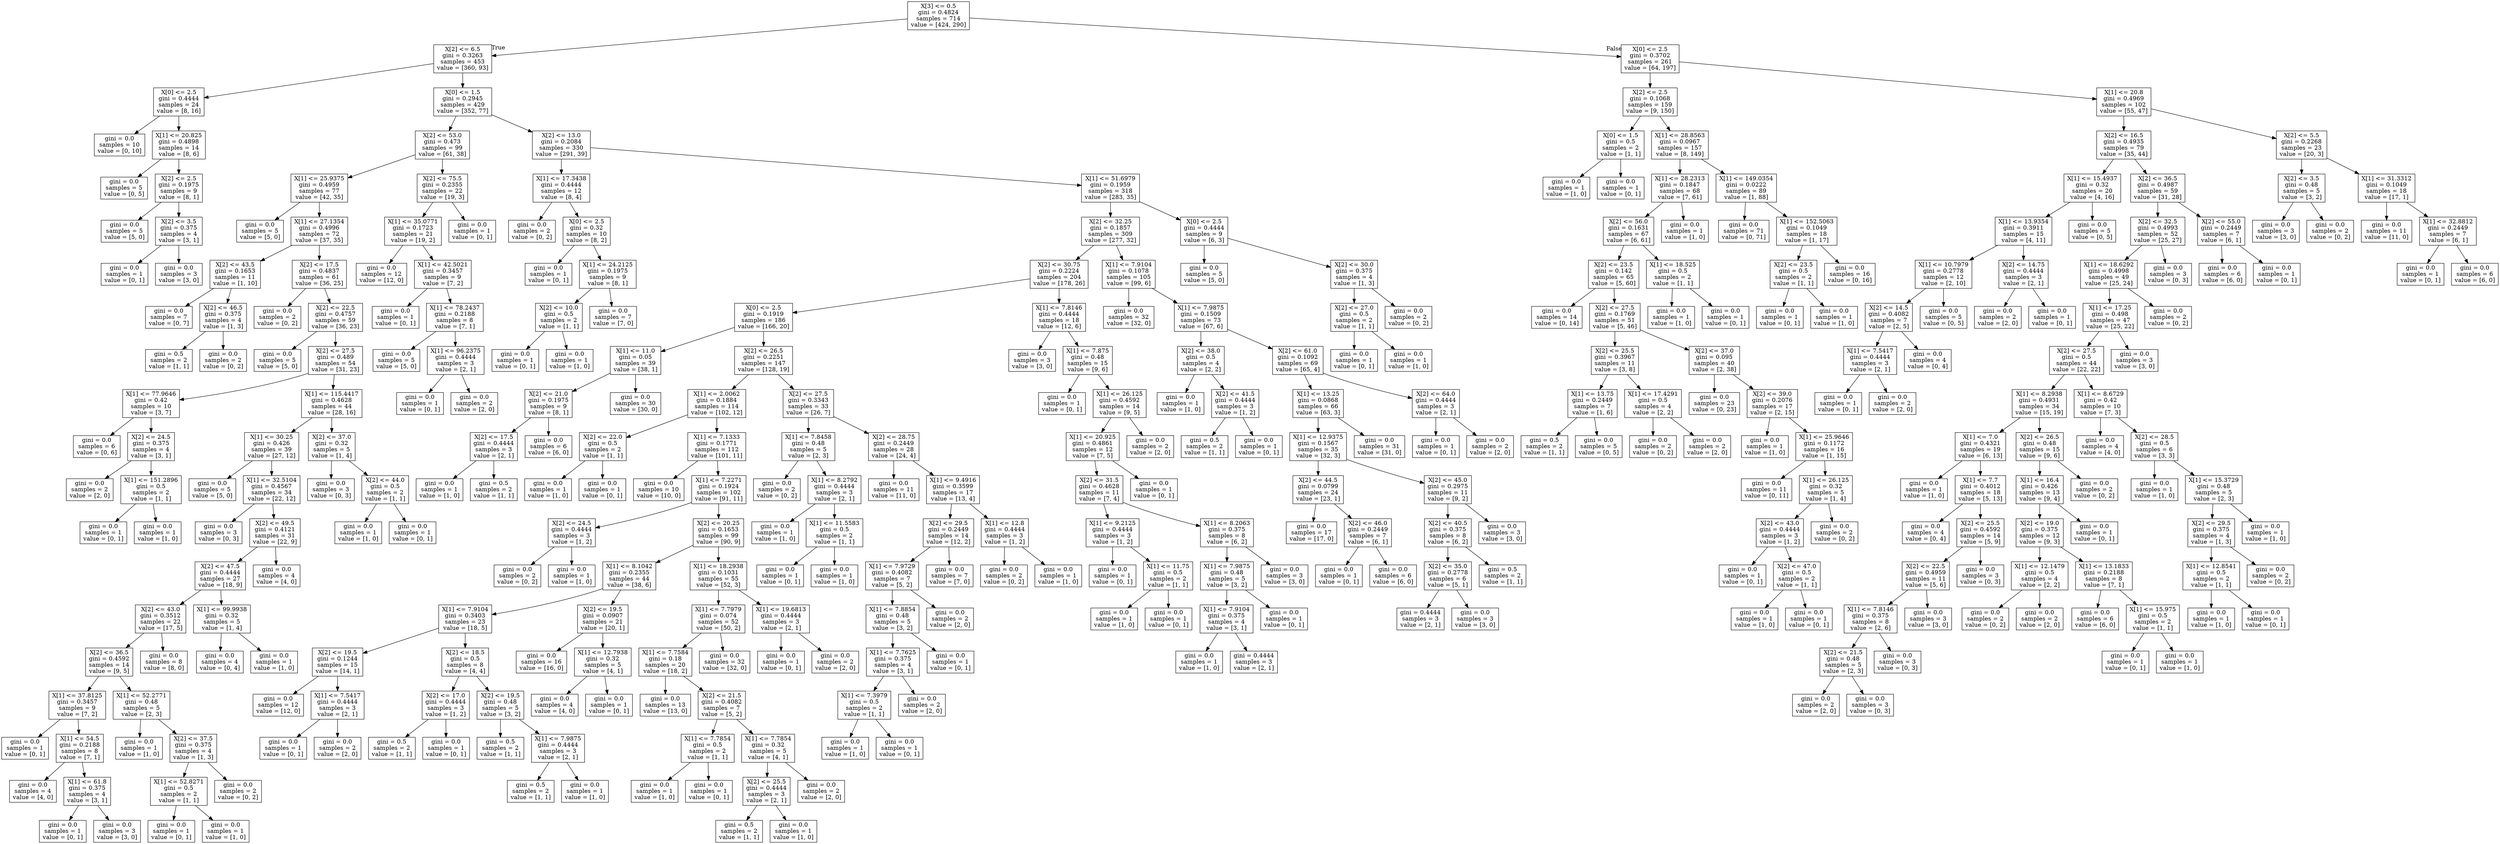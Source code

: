 digraph Tree {
node [shape=box] ;
0 [label="X[3] <= 0.5\ngini = 0.4824\nsamples = 714\nvalue = [424, 290]"] ;
1 [label="X[2] <= 6.5\ngini = 0.3263\nsamples = 453\nvalue = [360, 93]"] ;
0 -> 1 [labeldistance=2.5, labelangle=45, headlabel="True"] ;
2 [label="X[0] <= 2.5\ngini = 0.4444\nsamples = 24\nvalue = [8, 16]"] ;
1 -> 2 ;
3 [label="gini = 0.0\nsamples = 10\nvalue = [0, 10]"] ;
2 -> 3 ;
4 [label="X[1] <= 20.825\ngini = 0.4898\nsamples = 14\nvalue = [8, 6]"] ;
2 -> 4 ;
5 [label="gini = 0.0\nsamples = 5\nvalue = [0, 5]"] ;
4 -> 5 ;
6 [label="X[2] <= 2.5\ngini = 0.1975\nsamples = 9\nvalue = [8, 1]"] ;
4 -> 6 ;
7 [label="gini = 0.0\nsamples = 5\nvalue = [5, 0]"] ;
6 -> 7 ;
8 [label="X[2] <= 3.5\ngini = 0.375\nsamples = 4\nvalue = [3, 1]"] ;
6 -> 8 ;
9 [label="gini = 0.0\nsamples = 1\nvalue = [0, 1]"] ;
8 -> 9 ;
10 [label="gini = 0.0\nsamples = 3\nvalue = [3, 0]"] ;
8 -> 10 ;
11 [label="X[0] <= 1.5\ngini = 0.2945\nsamples = 429\nvalue = [352, 77]"] ;
1 -> 11 ;
12 [label="X[2] <= 53.0\ngini = 0.473\nsamples = 99\nvalue = [61, 38]"] ;
11 -> 12 ;
13 [label="X[1] <= 25.9375\ngini = 0.4959\nsamples = 77\nvalue = [42, 35]"] ;
12 -> 13 ;
14 [label="gini = 0.0\nsamples = 5\nvalue = [5, 0]"] ;
13 -> 14 ;
15 [label="X[1] <= 27.1354\ngini = 0.4996\nsamples = 72\nvalue = [37, 35]"] ;
13 -> 15 ;
16 [label="X[2] <= 43.5\ngini = 0.1653\nsamples = 11\nvalue = [1, 10]"] ;
15 -> 16 ;
17 [label="gini = 0.0\nsamples = 7\nvalue = [0, 7]"] ;
16 -> 17 ;
18 [label="X[2] <= 46.5\ngini = 0.375\nsamples = 4\nvalue = [1, 3]"] ;
16 -> 18 ;
19 [label="gini = 0.5\nsamples = 2\nvalue = [1, 1]"] ;
18 -> 19 ;
20 [label="gini = 0.0\nsamples = 2\nvalue = [0, 2]"] ;
18 -> 20 ;
21 [label="X[2] <= 17.5\ngini = 0.4837\nsamples = 61\nvalue = [36, 25]"] ;
15 -> 21 ;
22 [label="gini = 0.0\nsamples = 2\nvalue = [0, 2]"] ;
21 -> 22 ;
23 [label="X[2] <= 22.5\ngini = 0.4757\nsamples = 59\nvalue = [36, 23]"] ;
21 -> 23 ;
24 [label="gini = 0.0\nsamples = 5\nvalue = [5, 0]"] ;
23 -> 24 ;
25 [label="X[2] <= 27.5\ngini = 0.489\nsamples = 54\nvalue = [31, 23]"] ;
23 -> 25 ;
26 [label="X[1] <= 77.9646\ngini = 0.42\nsamples = 10\nvalue = [3, 7]"] ;
25 -> 26 ;
27 [label="gini = 0.0\nsamples = 6\nvalue = [0, 6]"] ;
26 -> 27 ;
28 [label="X[2] <= 24.5\ngini = 0.375\nsamples = 4\nvalue = [3, 1]"] ;
26 -> 28 ;
29 [label="gini = 0.0\nsamples = 2\nvalue = [2, 0]"] ;
28 -> 29 ;
30 [label="X[1] <= 151.2896\ngini = 0.5\nsamples = 2\nvalue = [1, 1]"] ;
28 -> 30 ;
31 [label="gini = 0.0\nsamples = 1\nvalue = [0, 1]"] ;
30 -> 31 ;
32 [label="gini = 0.0\nsamples = 1\nvalue = [1, 0]"] ;
30 -> 32 ;
33 [label="X[1] <= 115.4417\ngini = 0.4628\nsamples = 44\nvalue = [28, 16]"] ;
25 -> 33 ;
34 [label="X[1] <= 30.25\ngini = 0.426\nsamples = 39\nvalue = [27, 12]"] ;
33 -> 34 ;
35 [label="gini = 0.0\nsamples = 5\nvalue = [5, 0]"] ;
34 -> 35 ;
36 [label="X[1] <= 32.5104\ngini = 0.4567\nsamples = 34\nvalue = [22, 12]"] ;
34 -> 36 ;
37 [label="gini = 0.0\nsamples = 3\nvalue = [0, 3]"] ;
36 -> 37 ;
38 [label="X[2] <= 49.5\ngini = 0.4121\nsamples = 31\nvalue = [22, 9]"] ;
36 -> 38 ;
39 [label="X[2] <= 47.5\ngini = 0.4444\nsamples = 27\nvalue = [18, 9]"] ;
38 -> 39 ;
40 [label="X[2] <= 43.0\ngini = 0.3512\nsamples = 22\nvalue = [17, 5]"] ;
39 -> 40 ;
41 [label="X[2] <= 36.5\ngini = 0.4592\nsamples = 14\nvalue = [9, 5]"] ;
40 -> 41 ;
42 [label="X[1] <= 37.8125\ngini = 0.3457\nsamples = 9\nvalue = [7, 2]"] ;
41 -> 42 ;
43 [label="gini = 0.0\nsamples = 1\nvalue = [0, 1]"] ;
42 -> 43 ;
44 [label="X[1] <= 54.5\ngini = 0.2188\nsamples = 8\nvalue = [7, 1]"] ;
42 -> 44 ;
45 [label="gini = 0.0\nsamples = 4\nvalue = [4, 0]"] ;
44 -> 45 ;
46 [label="X[1] <= 61.8\ngini = 0.375\nsamples = 4\nvalue = [3, 1]"] ;
44 -> 46 ;
47 [label="gini = 0.0\nsamples = 1\nvalue = [0, 1]"] ;
46 -> 47 ;
48 [label="gini = 0.0\nsamples = 3\nvalue = [3, 0]"] ;
46 -> 48 ;
49 [label="X[1] <= 52.2771\ngini = 0.48\nsamples = 5\nvalue = [2, 3]"] ;
41 -> 49 ;
50 [label="gini = 0.0\nsamples = 1\nvalue = [1, 0]"] ;
49 -> 50 ;
51 [label="X[2] <= 37.5\ngini = 0.375\nsamples = 4\nvalue = [1, 3]"] ;
49 -> 51 ;
52 [label="X[1] <= 52.8271\ngini = 0.5\nsamples = 2\nvalue = [1, 1]"] ;
51 -> 52 ;
53 [label="gini = 0.0\nsamples = 1\nvalue = [0, 1]"] ;
52 -> 53 ;
54 [label="gini = 0.0\nsamples = 1\nvalue = [1, 0]"] ;
52 -> 54 ;
55 [label="gini = 0.0\nsamples = 2\nvalue = [0, 2]"] ;
51 -> 55 ;
56 [label="gini = 0.0\nsamples = 8\nvalue = [8, 0]"] ;
40 -> 56 ;
57 [label="X[1] <= 99.9938\ngini = 0.32\nsamples = 5\nvalue = [1, 4]"] ;
39 -> 57 ;
58 [label="gini = 0.0\nsamples = 4\nvalue = [0, 4]"] ;
57 -> 58 ;
59 [label="gini = 0.0\nsamples = 1\nvalue = [1, 0]"] ;
57 -> 59 ;
60 [label="gini = 0.0\nsamples = 4\nvalue = [4, 0]"] ;
38 -> 60 ;
61 [label="X[2] <= 37.0\ngini = 0.32\nsamples = 5\nvalue = [1, 4]"] ;
33 -> 61 ;
62 [label="gini = 0.0\nsamples = 3\nvalue = [0, 3]"] ;
61 -> 62 ;
63 [label="X[2] <= 44.0\ngini = 0.5\nsamples = 2\nvalue = [1, 1]"] ;
61 -> 63 ;
64 [label="gini = 0.0\nsamples = 1\nvalue = [1, 0]"] ;
63 -> 64 ;
65 [label="gini = 0.0\nsamples = 1\nvalue = [0, 1]"] ;
63 -> 65 ;
66 [label="X[2] <= 75.5\ngini = 0.2355\nsamples = 22\nvalue = [19, 3]"] ;
12 -> 66 ;
67 [label="X[1] <= 35.0771\ngini = 0.1723\nsamples = 21\nvalue = [19, 2]"] ;
66 -> 67 ;
68 [label="gini = 0.0\nsamples = 12\nvalue = [12, 0]"] ;
67 -> 68 ;
69 [label="X[1] <= 42.5021\ngini = 0.3457\nsamples = 9\nvalue = [7, 2]"] ;
67 -> 69 ;
70 [label="gini = 0.0\nsamples = 1\nvalue = [0, 1]"] ;
69 -> 70 ;
71 [label="X[1] <= 78.2437\ngini = 0.2188\nsamples = 8\nvalue = [7, 1]"] ;
69 -> 71 ;
72 [label="gini = 0.0\nsamples = 5\nvalue = [5, 0]"] ;
71 -> 72 ;
73 [label="X[1] <= 96.2375\ngini = 0.4444\nsamples = 3\nvalue = [2, 1]"] ;
71 -> 73 ;
74 [label="gini = 0.0\nsamples = 1\nvalue = [0, 1]"] ;
73 -> 74 ;
75 [label="gini = 0.0\nsamples = 2\nvalue = [2, 0]"] ;
73 -> 75 ;
76 [label="gini = 0.0\nsamples = 1\nvalue = [0, 1]"] ;
66 -> 76 ;
77 [label="X[2] <= 13.0\ngini = 0.2084\nsamples = 330\nvalue = [291, 39]"] ;
11 -> 77 ;
78 [label="X[1] <= 17.3438\ngini = 0.4444\nsamples = 12\nvalue = [8, 4]"] ;
77 -> 78 ;
79 [label="gini = 0.0\nsamples = 2\nvalue = [0, 2]"] ;
78 -> 79 ;
80 [label="X[0] <= 2.5\ngini = 0.32\nsamples = 10\nvalue = [8, 2]"] ;
78 -> 80 ;
81 [label="gini = 0.0\nsamples = 1\nvalue = [0, 1]"] ;
80 -> 81 ;
82 [label="X[1] <= 24.2125\ngini = 0.1975\nsamples = 9\nvalue = [8, 1]"] ;
80 -> 82 ;
83 [label="X[2] <= 10.0\ngini = 0.5\nsamples = 2\nvalue = [1, 1]"] ;
82 -> 83 ;
84 [label="gini = 0.0\nsamples = 1\nvalue = [0, 1]"] ;
83 -> 84 ;
85 [label="gini = 0.0\nsamples = 1\nvalue = [1, 0]"] ;
83 -> 85 ;
86 [label="gini = 0.0\nsamples = 7\nvalue = [7, 0]"] ;
82 -> 86 ;
87 [label="X[1] <= 51.6979\ngini = 0.1959\nsamples = 318\nvalue = [283, 35]"] ;
77 -> 87 ;
88 [label="X[2] <= 32.25\ngini = 0.1857\nsamples = 309\nvalue = [277, 32]"] ;
87 -> 88 ;
89 [label="X[2] <= 30.75\ngini = 0.2224\nsamples = 204\nvalue = [178, 26]"] ;
88 -> 89 ;
90 [label="X[0] <= 2.5\ngini = 0.1919\nsamples = 186\nvalue = [166, 20]"] ;
89 -> 90 ;
91 [label="X[1] <= 11.0\ngini = 0.05\nsamples = 39\nvalue = [38, 1]"] ;
90 -> 91 ;
92 [label="X[2] <= 21.0\ngini = 0.1975\nsamples = 9\nvalue = [8, 1]"] ;
91 -> 92 ;
93 [label="X[2] <= 17.5\ngini = 0.4444\nsamples = 3\nvalue = [2, 1]"] ;
92 -> 93 ;
94 [label="gini = 0.0\nsamples = 1\nvalue = [1, 0]"] ;
93 -> 94 ;
95 [label="gini = 0.5\nsamples = 2\nvalue = [1, 1]"] ;
93 -> 95 ;
96 [label="gini = 0.0\nsamples = 6\nvalue = [6, 0]"] ;
92 -> 96 ;
97 [label="gini = 0.0\nsamples = 30\nvalue = [30, 0]"] ;
91 -> 97 ;
98 [label="X[2] <= 26.5\ngini = 0.2251\nsamples = 147\nvalue = [128, 19]"] ;
90 -> 98 ;
99 [label="X[1] <= 2.0062\ngini = 0.1884\nsamples = 114\nvalue = [102, 12]"] ;
98 -> 99 ;
100 [label="X[2] <= 22.0\ngini = 0.5\nsamples = 2\nvalue = [1, 1]"] ;
99 -> 100 ;
101 [label="gini = 0.0\nsamples = 1\nvalue = [1, 0]"] ;
100 -> 101 ;
102 [label="gini = 0.0\nsamples = 1\nvalue = [0, 1]"] ;
100 -> 102 ;
103 [label="X[1] <= 7.1333\ngini = 0.1771\nsamples = 112\nvalue = [101, 11]"] ;
99 -> 103 ;
104 [label="gini = 0.0\nsamples = 10\nvalue = [10, 0]"] ;
103 -> 104 ;
105 [label="X[1] <= 7.2271\ngini = 0.1924\nsamples = 102\nvalue = [91, 11]"] ;
103 -> 105 ;
106 [label="X[2] <= 24.5\ngini = 0.4444\nsamples = 3\nvalue = [1, 2]"] ;
105 -> 106 ;
107 [label="gini = 0.0\nsamples = 2\nvalue = [0, 2]"] ;
106 -> 107 ;
108 [label="gini = 0.0\nsamples = 1\nvalue = [1, 0]"] ;
106 -> 108 ;
109 [label="X[2] <= 20.25\ngini = 0.1653\nsamples = 99\nvalue = [90, 9]"] ;
105 -> 109 ;
110 [label="X[1] <= 8.1042\ngini = 0.2355\nsamples = 44\nvalue = [38, 6]"] ;
109 -> 110 ;
111 [label="X[1] <= 7.9104\ngini = 0.3403\nsamples = 23\nvalue = [18, 5]"] ;
110 -> 111 ;
112 [label="X[2] <= 19.5\ngini = 0.1244\nsamples = 15\nvalue = [14, 1]"] ;
111 -> 112 ;
113 [label="gini = 0.0\nsamples = 12\nvalue = [12, 0]"] ;
112 -> 113 ;
114 [label="X[1] <= 7.5417\ngini = 0.4444\nsamples = 3\nvalue = [2, 1]"] ;
112 -> 114 ;
115 [label="gini = 0.0\nsamples = 1\nvalue = [0, 1]"] ;
114 -> 115 ;
116 [label="gini = 0.0\nsamples = 2\nvalue = [2, 0]"] ;
114 -> 116 ;
117 [label="X[2] <= 18.5\ngini = 0.5\nsamples = 8\nvalue = [4, 4]"] ;
111 -> 117 ;
118 [label="X[2] <= 17.0\ngini = 0.4444\nsamples = 3\nvalue = [1, 2]"] ;
117 -> 118 ;
119 [label="gini = 0.5\nsamples = 2\nvalue = [1, 1]"] ;
118 -> 119 ;
120 [label="gini = 0.0\nsamples = 1\nvalue = [0, 1]"] ;
118 -> 120 ;
121 [label="X[2] <= 19.5\ngini = 0.48\nsamples = 5\nvalue = [3, 2]"] ;
117 -> 121 ;
122 [label="gini = 0.5\nsamples = 2\nvalue = [1, 1]"] ;
121 -> 122 ;
123 [label="X[1] <= 7.9875\ngini = 0.4444\nsamples = 3\nvalue = [2, 1]"] ;
121 -> 123 ;
124 [label="gini = 0.5\nsamples = 2\nvalue = [1, 1]"] ;
123 -> 124 ;
125 [label="gini = 0.0\nsamples = 1\nvalue = [1, 0]"] ;
123 -> 125 ;
126 [label="X[2] <= 19.5\ngini = 0.0907\nsamples = 21\nvalue = [20, 1]"] ;
110 -> 126 ;
127 [label="gini = 0.0\nsamples = 16\nvalue = [16, 0]"] ;
126 -> 127 ;
128 [label="X[1] <= 12.7938\ngini = 0.32\nsamples = 5\nvalue = [4, 1]"] ;
126 -> 128 ;
129 [label="gini = 0.0\nsamples = 4\nvalue = [4, 0]"] ;
128 -> 129 ;
130 [label="gini = 0.0\nsamples = 1\nvalue = [0, 1]"] ;
128 -> 130 ;
131 [label="X[1] <= 18.2938\ngini = 0.1031\nsamples = 55\nvalue = [52, 3]"] ;
109 -> 131 ;
132 [label="X[1] <= 7.7979\ngini = 0.074\nsamples = 52\nvalue = [50, 2]"] ;
131 -> 132 ;
133 [label="X[1] <= 7.7584\ngini = 0.18\nsamples = 20\nvalue = [18, 2]"] ;
132 -> 133 ;
134 [label="gini = 0.0\nsamples = 13\nvalue = [13, 0]"] ;
133 -> 134 ;
135 [label="X[2] <= 21.5\ngini = 0.4082\nsamples = 7\nvalue = [5, 2]"] ;
133 -> 135 ;
136 [label="X[1] <= 7.7854\ngini = 0.5\nsamples = 2\nvalue = [1, 1]"] ;
135 -> 136 ;
137 [label="gini = 0.0\nsamples = 1\nvalue = [1, 0]"] ;
136 -> 137 ;
138 [label="gini = 0.0\nsamples = 1\nvalue = [0, 1]"] ;
136 -> 138 ;
139 [label="X[1] <= 7.7854\ngini = 0.32\nsamples = 5\nvalue = [4, 1]"] ;
135 -> 139 ;
140 [label="X[2] <= 25.5\ngini = 0.4444\nsamples = 3\nvalue = [2, 1]"] ;
139 -> 140 ;
141 [label="gini = 0.5\nsamples = 2\nvalue = [1, 1]"] ;
140 -> 141 ;
142 [label="gini = 0.0\nsamples = 1\nvalue = [1, 0]"] ;
140 -> 142 ;
143 [label="gini = 0.0\nsamples = 2\nvalue = [2, 0]"] ;
139 -> 143 ;
144 [label="gini = 0.0\nsamples = 32\nvalue = [32, 0]"] ;
132 -> 144 ;
145 [label="X[1] <= 19.6813\ngini = 0.4444\nsamples = 3\nvalue = [2, 1]"] ;
131 -> 145 ;
146 [label="gini = 0.0\nsamples = 1\nvalue = [0, 1]"] ;
145 -> 146 ;
147 [label="gini = 0.0\nsamples = 2\nvalue = [2, 0]"] ;
145 -> 147 ;
148 [label="X[2] <= 27.5\ngini = 0.3343\nsamples = 33\nvalue = [26, 7]"] ;
98 -> 148 ;
149 [label="X[1] <= 7.8458\ngini = 0.48\nsamples = 5\nvalue = [2, 3]"] ;
148 -> 149 ;
150 [label="gini = 0.0\nsamples = 2\nvalue = [0, 2]"] ;
149 -> 150 ;
151 [label="X[1] <= 8.2792\ngini = 0.4444\nsamples = 3\nvalue = [2, 1]"] ;
149 -> 151 ;
152 [label="gini = 0.0\nsamples = 1\nvalue = [1, 0]"] ;
151 -> 152 ;
153 [label="X[1] <= 11.5583\ngini = 0.5\nsamples = 2\nvalue = [1, 1]"] ;
151 -> 153 ;
154 [label="gini = 0.0\nsamples = 1\nvalue = [0, 1]"] ;
153 -> 154 ;
155 [label="gini = 0.0\nsamples = 1\nvalue = [1, 0]"] ;
153 -> 155 ;
156 [label="X[2] <= 28.75\ngini = 0.2449\nsamples = 28\nvalue = [24, 4]"] ;
148 -> 156 ;
157 [label="gini = 0.0\nsamples = 11\nvalue = [11, 0]"] ;
156 -> 157 ;
158 [label="X[1] <= 9.4916\ngini = 0.3599\nsamples = 17\nvalue = [13, 4]"] ;
156 -> 158 ;
159 [label="X[2] <= 29.5\ngini = 0.2449\nsamples = 14\nvalue = [12, 2]"] ;
158 -> 159 ;
160 [label="X[1] <= 7.9729\ngini = 0.4082\nsamples = 7\nvalue = [5, 2]"] ;
159 -> 160 ;
161 [label="X[1] <= 7.8854\ngini = 0.48\nsamples = 5\nvalue = [3, 2]"] ;
160 -> 161 ;
162 [label="X[1] <= 7.7625\ngini = 0.375\nsamples = 4\nvalue = [3, 1]"] ;
161 -> 162 ;
163 [label="X[1] <= 7.3979\ngini = 0.5\nsamples = 2\nvalue = [1, 1]"] ;
162 -> 163 ;
164 [label="gini = 0.0\nsamples = 1\nvalue = [1, 0]"] ;
163 -> 164 ;
165 [label="gini = 0.0\nsamples = 1\nvalue = [0, 1]"] ;
163 -> 165 ;
166 [label="gini = 0.0\nsamples = 2\nvalue = [2, 0]"] ;
162 -> 166 ;
167 [label="gini = 0.0\nsamples = 1\nvalue = [0, 1]"] ;
161 -> 167 ;
168 [label="gini = 0.0\nsamples = 2\nvalue = [2, 0]"] ;
160 -> 168 ;
169 [label="gini = 0.0\nsamples = 7\nvalue = [7, 0]"] ;
159 -> 169 ;
170 [label="X[1] <= 12.8\ngini = 0.4444\nsamples = 3\nvalue = [1, 2]"] ;
158 -> 170 ;
171 [label="gini = 0.0\nsamples = 2\nvalue = [0, 2]"] ;
170 -> 171 ;
172 [label="gini = 0.0\nsamples = 1\nvalue = [1, 0]"] ;
170 -> 172 ;
173 [label="X[1] <= 7.8146\ngini = 0.4444\nsamples = 18\nvalue = [12, 6]"] ;
89 -> 173 ;
174 [label="gini = 0.0\nsamples = 3\nvalue = [3, 0]"] ;
173 -> 174 ;
175 [label="X[1] <= 7.875\ngini = 0.48\nsamples = 15\nvalue = [9, 6]"] ;
173 -> 175 ;
176 [label="gini = 0.0\nsamples = 1\nvalue = [0, 1]"] ;
175 -> 176 ;
177 [label="X[1] <= 26.125\ngini = 0.4592\nsamples = 14\nvalue = [9, 5]"] ;
175 -> 177 ;
178 [label="X[1] <= 20.925\ngini = 0.4861\nsamples = 12\nvalue = [7, 5]"] ;
177 -> 178 ;
179 [label="X[2] <= 31.5\ngini = 0.4628\nsamples = 11\nvalue = [7, 4]"] ;
178 -> 179 ;
180 [label="X[1] <= 9.2125\ngini = 0.4444\nsamples = 3\nvalue = [1, 2]"] ;
179 -> 180 ;
181 [label="gini = 0.0\nsamples = 1\nvalue = [0, 1]"] ;
180 -> 181 ;
182 [label="X[1] <= 11.75\ngini = 0.5\nsamples = 2\nvalue = [1, 1]"] ;
180 -> 182 ;
183 [label="gini = 0.0\nsamples = 1\nvalue = [1, 0]"] ;
182 -> 183 ;
184 [label="gini = 0.0\nsamples = 1\nvalue = [0, 1]"] ;
182 -> 184 ;
185 [label="X[1] <= 8.2063\ngini = 0.375\nsamples = 8\nvalue = [6, 2]"] ;
179 -> 185 ;
186 [label="X[1] <= 7.9875\ngini = 0.48\nsamples = 5\nvalue = [3, 2]"] ;
185 -> 186 ;
187 [label="X[1] <= 7.9104\ngini = 0.375\nsamples = 4\nvalue = [3, 1]"] ;
186 -> 187 ;
188 [label="gini = 0.0\nsamples = 1\nvalue = [1, 0]"] ;
187 -> 188 ;
189 [label="gini = 0.4444\nsamples = 3\nvalue = [2, 1]"] ;
187 -> 189 ;
190 [label="gini = 0.0\nsamples = 1\nvalue = [0, 1]"] ;
186 -> 190 ;
191 [label="gini = 0.0\nsamples = 3\nvalue = [3, 0]"] ;
185 -> 191 ;
192 [label="gini = 0.0\nsamples = 1\nvalue = [0, 1]"] ;
178 -> 192 ;
193 [label="gini = 0.0\nsamples = 2\nvalue = [2, 0]"] ;
177 -> 193 ;
194 [label="X[1] <= 7.9104\ngini = 0.1078\nsamples = 105\nvalue = [99, 6]"] ;
88 -> 194 ;
195 [label="gini = 0.0\nsamples = 32\nvalue = [32, 0]"] ;
194 -> 195 ;
196 [label="X[1] <= 7.9875\ngini = 0.1509\nsamples = 73\nvalue = [67, 6]"] ;
194 -> 196 ;
197 [label="X[2] <= 38.0\ngini = 0.5\nsamples = 4\nvalue = [2, 2]"] ;
196 -> 197 ;
198 [label="gini = 0.0\nsamples = 1\nvalue = [1, 0]"] ;
197 -> 198 ;
199 [label="X[2] <= 41.5\ngini = 0.4444\nsamples = 3\nvalue = [1, 2]"] ;
197 -> 199 ;
200 [label="gini = 0.5\nsamples = 2\nvalue = [1, 1]"] ;
199 -> 200 ;
201 [label="gini = 0.0\nsamples = 1\nvalue = [0, 1]"] ;
199 -> 201 ;
202 [label="X[2] <= 61.0\ngini = 0.1092\nsamples = 69\nvalue = [65, 4]"] ;
196 -> 202 ;
203 [label="X[1] <= 13.25\ngini = 0.0868\nsamples = 66\nvalue = [63, 3]"] ;
202 -> 203 ;
204 [label="X[1] <= 12.9375\ngini = 0.1567\nsamples = 35\nvalue = [32, 3]"] ;
203 -> 204 ;
205 [label="X[2] <= 44.5\ngini = 0.0799\nsamples = 24\nvalue = [23, 1]"] ;
204 -> 205 ;
206 [label="gini = 0.0\nsamples = 17\nvalue = [17, 0]"] ;
205 -> 206 ;
207 [label="X[2] <= 46.0\ngini = 0.2449\nsamples = 7\nvalue = [6, 1]"] ;
205 -> 207 ;
208 [label="gini = 0.0\nsamples = 1\nvalue = [0, 1]"] ;
207 -> 208 ;
209 [label="gini = 0.0\nsamples = 6\nvalue = [6, 0]"] ;
207 -> 209 ;
210 [label="X[2] <= 45.0\ngini = 0.2975\nsamples = 11\nvalue = [9, 2]"] ;
204 -> 210 ;
211 [label="X[2] <= 40.5\ngini = 0.375\nsamples = 8\nvalue = [6, 2]"] ;
210 -> 211 ;
212 [label="X[2] <= 35.0\ngini = 0.2778\nsamples = 6\nvalue = [5, 1]"] ;
211 -> 212 ;
213 [label="gini = 0.4444\nsamples = 3\nvalue = [2, 1]"] ;
212 -> 213 ;
214 [label="gini = 0.0\nsamples = 3\nvalue = [3, 0]"] ;
212 -> 214 ;
215 [label="gini = 0.5\nsamples = 2\nvalue = [1, 1]"] ;
211 -> 215 ;
216 [label="gini = 0.0\nsamples = 3\nvalue = [3, 0]"] ;
210 -> 216 ;
217 [label="gini = 0.0\nsamples = 31\nvalue = [31, 0]"] ;
203 -> 217 ;
218 [label="X[2] <= 64.0\ngini = 0.4444\nsamples = 3\nvalue = [2, 1]"] ;
202 -> 218 ;
219 [label="gini = 0.0\nsamples = 1\nvalue = [0, 1]"] ;
218 -> 219 ;
220 [label="gini = 0.0\nsamples = 2\nvalue = [2, 0]"] ;
218 -> 220 ;
221 [label="X[0] <= 2.5\ngini = 0.4444\nsamples = 9\nvalue = [6, 3]"] ;
87 -> 221 ;
222 [label="gini = 0.0\nsamples = 5\nvalue = [5, 0]"] ;
221 -> 222 ;
223 [label="X[2] <= 30.0\ngini = 0.375\nsamples = 4\nvalue = [1, 3]"] ;
221 -> 223 ;
224 [label="X[2] <= 27.0\ngini = 0.5\nsamples = 2\nvalue = [1, 1]"] ;
223 -> 224 ;
225 [label="gini = 0.0\nsamples = 1\nvalue = [0, 1]"] ;
224 -> 225 ;
226 [label="gini = 0.0\nsamples = 1\nvalue = [1, 0]"] ;
224 -> 226 ;
227 [label="gini = 0.0\nsamples = 2\nvalue = [0, 2]"] ;
223 -> 227 ;
228 [label="X[0] <= 2.5\ngini = 0.3702\nsamples = 261\nvalue = [64, 197]"] ;
0 -> 228 [labeldistance=2.5, labelangle=-45, headlabel="False"] ;
229 [label="X[2] <= 2.5\ngini = 0.1068\nsamples = 159\nvalue = [9, 150]"] ;
228 -> 229 ;
230 [label="X[0] <= 1.5\ngini = 0.5\nsamples = 2\nvalue = [1, 1]"] ;
229 -> 230 ;
231 [label="gini = 0.0\nsamples = 1\nvalue = [1, 0]"] ;
230 -> 231 ;
232 [label="gini = 0.0\nsamples = 1\nvalue = [0, 1]"] ;
230 -> 232 ;
233 [label="X[1] <= 28.8563\ngini = 0.0967\nsamples = 157\nvalue = [8, 149]"] ;
229 -> 233 ;
234 [label="X[1] <= 28.2313\ngini = 0.1847\nsamples = 68\nvalue = [7, 61]"] ;
233 -> 234 ;
235 [label="X[2] <= 56.0\ngini = 0.1631\nsamples = 67\nvalue = [6, 61]"] ;
234 -> 235 ;
236 [label="X[2] <= 23.5\ngini = 0.142\nsamples = 65\nvalue = [5, 60]"] ;
235 -> 236 ;
237 [label="gini = 0.0\nsamples = 14\nvalue = [0, 14]"] ;
236 -> 237 ;
238 [label="X[2] <= 27.5\ngini = 0.1769\nsamples = 51\nvalue = [5, 46]"] ;
236 -> 238 ;
239 [label="X[2] <= 25.5\ngini = 0.3967\nsamples = 11\nvalue = [3, 8]"] ;
238 -> 239 ;
240 [label="X[1] <= 13.75\ngini = 0.2449\nsamples = 7\nvalue = [1, 6]"] ;
239 -> 240 ;
241 [label="gini = 0.5\nsamples = 2\nvalue = [1, 1]"] ;
240 -> 241 ;
242 [label="gini = 0.0\nsamples = 5\nvalue = [0, 5]"] ;
240 -> 242 ;
243 [label="X[1] <= 17.4291\ngini = 0.5\nsamples = 4\nvalue = [2, 2]"] ;
239 -> 243 ;
244 [label="gini = 0.0\nsamples = 2\nvalue = [0, 2]"] ;
243 -> 244 ;
245 [label="gini = 0.0\nsamples = 2\nvalue = [2, 0]"] ;
243 -> 245 ;
246 [label="X[2] <= 37.0\ngini = 0.095\nsamples = 40\nvalue = [2, 38]"] ;
238 -> 246 ;
247 [label="gini = 0.0\nsamples = 23\nvalue = [0, 23]"] ;
246 -> 247 ;
248 [label="X[2] <= 39.0\ngini = 0.2076\nsamples = 17\nvalue = [2, 15]"] ;
246 -> 248 ;
249 [label="gini = 0.0\nsamples = 1\nvalue = [1, 0]"] ;
248 -> 249 ;
250 [label="X[1] <= 25.9646\ngini = 0.1172\nsamples = 16\nvalue = [1, 15]"] ;
248 -> 250 ;
251 [label="gini = 0.0\nsamples = 11\nvalue = [0, 11]"] ;
250 -> 251 ;
252 [label="X[1] <= 26.125\ngini = 0.32\nsamples = 5\nvalue = [1, 4]"] ;
250 -> 252 ;
253 [label="X[2] <= 43.0\ngini = 0.4444\nsamples = 3\nvalue = [1, 2]"] ;
252 -> 253 ;
254 [label="gini = 0.0\nsamples = 1\nvalue = [0, 1]"] ;
253 -> 254 ;
255 [label="X[2] <= 47.0\ngini = 0.5\nsamples = 2\nvalue = [1, 1]"] ;
253 -> 255 ;
256 [label="gini = 0.0\nsamples = 1\nvalue = [1, 0]"] ;
255 -> 256 ;
257 [label="gini = 0.0\nsamples = 1\nvalue = [0, 1]"] ;
255 -> 257 ;
258 [label="gini = 0.0\nsamples = 2\nvalue = [0, 2]"] ;
252 -> 258 ;
259 [label="X[1] <= 18.525\ngini = 0.5\nsamples = 2\nvalue = [1, 1]"] ;
235 -> 259 ;
260 [label="gini = 0.0\nsamples = 1\nvalue = [1, 0]"] ;
259 -> 260 ;
261 [label="gini = 0.0\nsamples = 1\nvalue = [0, 1]"] ;
259 -> 261 ;
262 [label="gini = 0.0\nsamples = 1\nvalue = [1, 0]"] ;
234 -> 262 ;
263 [label="X[1] <= 149.0354\ngini = 0.0222\nsamples = 89\nvalue = [1, 88]"] ;
233 -> 263 ;
264 [label="gini = 0.0\nsamples = 71\nvalue = [0, 71]"] ;
263 -> 264 ;
265 [label="X[1] <= 152.5063\ngini = 0.1049\nsamples = 18\nvalue = [1, 17]"] ;
263 -> 265 ;
266 [label="X[2] <= 23.5\ngini = 0.5\nsamples = 2\nvalue = [1, 1]"] ;
265 -> 266 ;
267 [label="gini = 0.0\nsamples = 1\nvalue = [0, 1]"] ;
266 -> 267 ;
268 [label="gini = 0.0\nsamples = 1\nvalue = [1, 0]"] ;
266 -> 268 ;
269 [label="gini = 0.0\nsamples = 16\nvalue = [0, 16]"] ;
265 -> 269 ;
270 [label="X[1] <= 20.8\ngini = 0.4969\nsamples = 102\nvalue = [55, 47]"] ;
228 -> 270 ;
271 [label="X[2] <= 16.5\ngini = 0.4935\nsamples = 79\nvalue = [35, 44]"] ;
270 -> 271 ;
272 [label="X[1] <= 15.4937\ngini = 0.32\nsamples = 20\nvalue = [4, 16]"] ;
271 -> 272 ;
273 [label="X[1] <= 13.9354\ngini = 0.3911\nsamples = 15\nvalue = [4, 11]"] ;
272 -> 273 ;
274 [label="X[1] <= 10.7979\ngini = 0.2778\nsamples = 12\nvalue = [2, 10]"] ;
273 -> 274 ;
275 [label="X[2] <= 14.5\ngini = 0.4082\nsamples = 7\nvalue = [2, 5]"] ;
274 -> 275 ;
276 [label="X[1] <= 7.5417\ngini = 0.4444\nsamples = 3\nvalue = [2, 1]"] ;
275 -> 276 ;
277 [label="gini = 0.0\nsamples = 1\nvalue = [0, 1]"] ;
276 -> 277 ;
278 [label="gini = 0.0\nsamples = 2\nvalue = [2, 0]"] ;
276 -> 278 ;
279 [label="gini = 0.0\nsamples = 4\nvalue = [0, 4]"] ;
275 -> 279 ;
280 [label="gini = 0.0\nsamples = 5\nvalue = [0, 5]"] ;
274 -> 280 ;
281 [label="X[2] <= 14.75\ngini = 0.4444\nsamples = 3\nvalue = [2, 1]"] ;
273 -> 281 ;
282 [label="gini = 0.0\nsamples = 2\nvalue = [2, 0]"] ;
281 -> 282 ;
283 [label="gini = 0.0\nsamples = 1\nvalue = [0, 1]"] ;
281 -> 283 ;
284 [label="gini = 0.0\nsamples = 5\nvalue = [0, 5]"] ;
272 -> 284 ;
285 [label="X[2] <= 36.5\ngini = 0.4987\nsamples = 59\nvalue = [31, 28]"] ;
271 -> 285 ;
286 [label="X[2] <= 32.5\ngini = 0.4993\nsamples = 52\nvalue = [25, 27]"] ;
285 -> 286 ;
287 [label="X[1] <= 18.6292\ngini = 0.4998\nsamples = 49\nvalue = [25, 24]"] ;
286 -> 287 ;
288 [label="X[1] <= 17.25\ngini = 0.498\nsamples = 47\nvalue = [25, 22]"] ;
287 -> 288 ;
289 [label="X[2] <= 27.5\ngini = 0.5\nsamples = 44\nvalue = [22, 22]"] ;
288 -> 289 ;
290 [label="X[1] <= 8.2938\ngini = 0.4931\nsamples = 34\nvalue = [15, 19]"] ;
289 -> 290 ;
291 [label="X[1] <= 7.0\ngini = 0.4321\nsamples = 19\nvalue = [6, 13]"] ;
290 -> 291 ;
292 [label="gini = 0.0\nsamples = 1\nvalue = [1, 0]"] ;
291 -> 292 ;
293 [label="X[1] <= 7.7\ngini = 0.4012\nsamples = 18\nvalue = [5, 13]"] ;
291 -> 293 ;
294 [label="gini = 0.0\nsamples = 4\nvalue = [0, 4]"] ;
293 -> 294 ;
295 [label="X[2] <= 25.5\ngini = 0.4592\nsamples = 14\nvalue = [5, 9]"] ;
293 -> 295 ;
296 [label="X[2] <= 22.5\ngini = 0.4959\nsamples = 11\nvalue = [5, 6]"] ;
295 -> 296 ;
297 [label="X[1] <= 7.8146\ngini = 0.375\nsamples = 8\nvalue = [2, 6]"] ;
296 -> 297 ;
298 [label="X[2] <= 21.5\ngini = 0.48\nsamples = 5\nvalue = [2, 3]"] ;
297 -> 298 ;
299 [label="gini = 0.0\nsamples = 2\nvalue = [2, 0]"] ;
298 -> 299 ;
300 [label="gini = 0.0\nsamples = 3\nvalue = [0, 3]"] ;
298 -> 300 ;
301 [label="gini = 0.0\nsamples = 3\nvalue = [0, 3]"] ;
297 -> 301 ;
302 [label="gini = 0.0\nsamples = 3\nvalue = [3, 0]"] ;
296 -> 302 ;
303 [label="gini = 0.0\nsamples = 3\nvalue = [0, 3]"] ;
295 -> 303 ;
304 [label="X[2] <= 26.5\ngini = 0.48\nsamples = 15\nvalue = [9, 6]"] ;
290 -> 304 ;
305 [label="X[1] <= 16.4\ngini = 0.426\nsamples = 13\nvalue = [9, 4]"] ;
304 -> 305 ;
306 [label="X[2] <= 19.0\ngini = 0.375\nsamples = 12\nvalue = [9, 3]"] ;
305 -> 306 ;
307 [label="X[1] <= 12.1479\ngini = 0.5\nsamples = 4\nvalue = [2, 2]"] ;
306 -> 307 ;
308 [label="gini = 0.0\nsamples = 2\nvalue = [0, 2]"] ;
307 -> 308 ;
309 [label="gini = 0.0\nsamples = 2\nvalue = [2, 0]"] ;
307 -> 309 ;
310 [label="X[1] <= 13.1833\ngini = 0.2188\nsamples = 8\nvalue = [7, 1]"] ;
306 -> 310 ;
311 [label="gini = 0.0\nsamples = 6\nvalue = [6, 0]"] ;
310 -> 311 ;
312 [label="X[1] <= 15.975\ngini = 0.5\nsamples = 2\nvalue = [1, 1]"] ;
310 -> 312 ;
313 [label="gini = 0.0\nsamples = 1\nvalue = [0, 1]"] ;
312 -> 313 ;
314 [label="gini = 0.0\nsamples = 1\nvalue = [1, 0]"] ;
312 -> 314 ;
315 [label="gini = 0.0\nsamples = 1\nvalue = [0, 1]"] ;
305 -> 315 ;
316 [label="gini = 0.0\nsamples = 2\nvalue = [0, 2]"] ;
304 -> 316 ;
317 [label="X[1] <= 8.6729\ngini = 0.42\nsamples = 10\nvalue = [7, 3]"] ;
289 -> 317 ;
318 [label="gini = 0.0\nsamples = 4\nvalue = [4, 0]"] ;
317 -> 318 ;
319 [label="X[2] <= 28.5\ngini = 0.5\nsamples = 6\nvalue = [3, 3]"] ;
317 -> 319 ;
320 [label="gini = 0.0\nsamples = 1\nvalue = [1, 0]"] ;
319 -> 320 ;
321 [label="X[1] <= 15.3729\ngini = 0.48\nsamples = 5\nvalue = [2, 3]"] ;
319 -> 321 ;
322 [label="X[2] <= 29.5\ngini = 0.375\nsamples = 4\nvalue = [1, 3]"] ;
321 -> 322 ;
323 [label="X[1] <= 12.8541\ngini = 0.5\nsamples = 2\nvalue = [1, 1]"] ;
322 -> 323 ;
324 [label="gini = 0.0\nsamples = 1\nvalue = [1, 0]"] ;
323 -> 324 ;
325 [label="gini = 0.0\nsamples = 1\nvalue = [0, 1]"] ;
323 -> 325 ;
326 [label="gini = 0.0\nsamples = 2\nvalue = [0, 2]"] ;
322 -> 326 ;
327 [label="gini = 0.0\nsamples = 1\nvalue = [1, 0]"] ;
321 -> 327 ;
328 [label="gini = 0.0\nsamples = 3\nvalue = [3, 0]"] ;
288 -> 328 ;
329 [label="gini = 0.0\nsamples = 2\nvalue = [0, 2]"] ;
287 -> 329 ;
330 [label="gini = 0.0\nsamples = 3\nvalue = [0, 3]"] ;
286 -> 330 ;
331 [label="X[2] <= 55.0\ngini = 0.2449\nsamples = 7\nvalue = [6, 1]"] ;
285 -> 331 ;
332 [label="gini = 0.0\nsamples = 6\nvalue = [6, 0]"] ;
331 -> 332 ;
333 [label="gini = 0.0\nsamples = 1\nvalue = [0, 1]"] ;
331 -> 333 ;
334 [label="X[2] <= 5.5\ngini = 0.2268\nsamples = 23\nvalue = [20, 3]"] ;
270 -> 334 ;
335 [label="X[2] <= 3.5\ngini = 0.48\nsamples = 5\nvalue = [3, 2]"] ;
334 -> 335 ;
336 [label="gini = 0.0\nsamples = 3\nvalue = [3, 0]"] ;
335 -> 336 ;
337 [label="gini = 0.0\nsamples = 2\nvalue = [0, 2]"] ;
335 -> 337 ;
338 [label="X[1] <= 31.3312\ngini = 0.1049\nsamples = 18\nvalue = [17, 1]"] ;
334 -> 338 ;
339 [label="gini = 0.0\nsamples = 11\nvalue = [11, 0]"] ;
338 -> 339 ;
340 [label="X[1] <= 32.8812\ngini = 0.2449\nsamples = 7\nvalue = [6, 1]"] ;
338 -> 340 ;
341 [label="gini = 0.0\nsamples = 1\nvalue = [0, 1]"] ;
340 -> 341 ;
342 [label="gini = 0.0\nsamples = 6\nvalue = [6, 0]"] ;
340 -> 342 ;
}